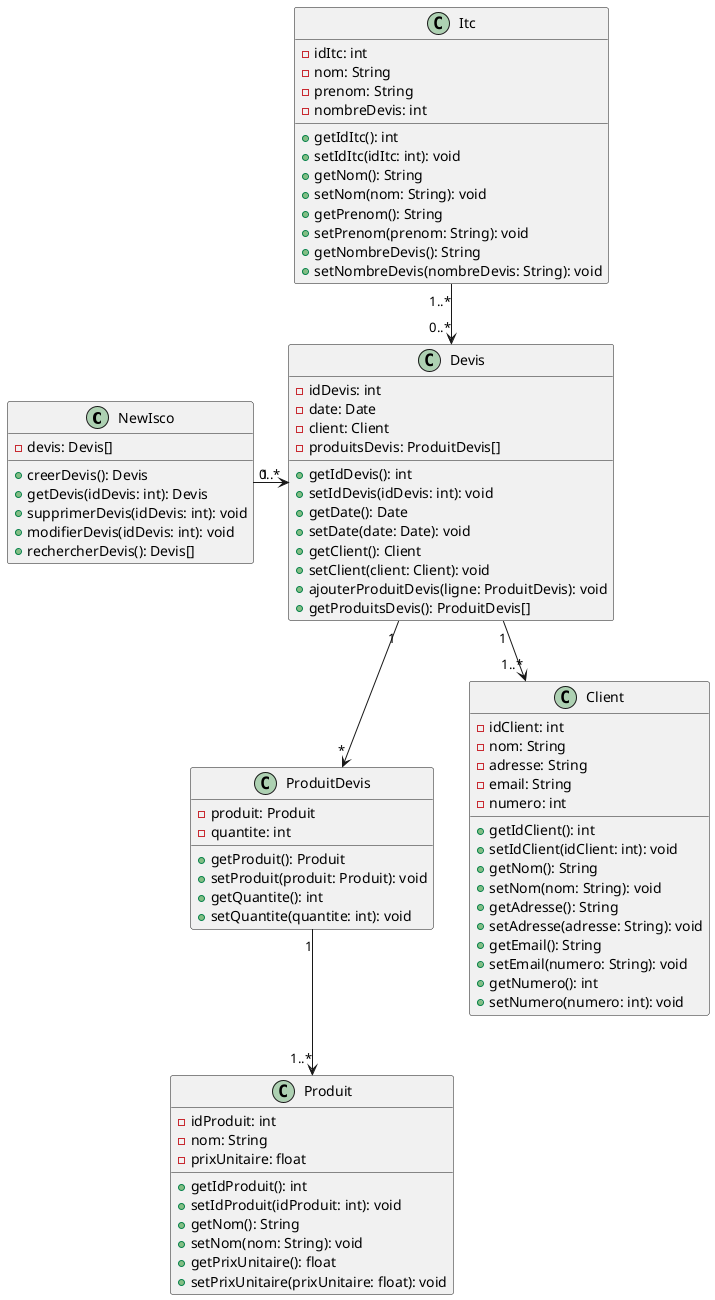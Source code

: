 @startuml

class NewIsco {
    -devis: Devis[]
    +creerDevis(): Devis
    +getDevis(idDevis: int): Devis
    +supprimerDevis(idDevis: int): void
    +modifierDevis(idDevis: int): void
    +rechercherDevis(): Devis[]
}

class Devis {
    -idDevis: int
    -date: Date
    -client: Client
    -produitsDevis: ProduitDevis[]
    +getIdDevis(): int
    +setIdDevis(idDevis: int): void
    +getDate(): Date
    +setDate(date: Date): void
    +getClient(): Client
    +setClient(client: Client): void
    +ajouterProduitDevis(ligne: ProduitDevis): void
    +getProduitsDevis(): ProduitDevis[]
}

class ProduitDevis {
    -produit: Produit
    -quantite: int
    +getProduit(): Produit
    +setProduit(produit: Produit): void
    +getQuantite(): int
    +setQuantite(quantite: int): void
}

class Produit {
    -idProduit: int
    -nom: String
    -prixUnitaire: float
    +getIdProduit(): int
    +setIdProduit(idProduit: int): void
    +getNom(): String
    +setNom(nom: String): void
    +getPrixUnitaire(): float
    +setPrixUnitaire(prixUnitaire: float): void
}

class Client {
    -idClient: int
    -nom: String
    -adresse: String
    -email: String
    -numero: int
    +getIdClient(): int
    +setIdClient(idClient: int): void
    +getNom(): String
    +setNom(nom: String): void
    +getAdresse(): String
    +setAdresse(adresse: String): void
    +getEmail(): String
    +setEmail(numero: String): void
    +getNumero(): int
    +setNumero(numero: int): void
}

class Itc {
    -idItc: int
    -nom: String
    -prenom: String
    -nombreDevis: int
    +getIdItc(): int
    +setIdItc(idItc: int): void
    +getNom(): String
    +setNom(nom: String): void
    +getPrenom(): String
    +setPrenom(prenom: String): void
    +getNombreDevis(): String
    +setNombreDevis(nombreDevis: String): void
    
}

NewIsco "1" -> "0..*" Devis
Devis "1" --> "*" ProduitDevis
ProduitDevis "1" --> "1..*" Produit
Devis "1" --> "1..*" Client
Itc "1..*" --> "0..*" Devis

@enduml
